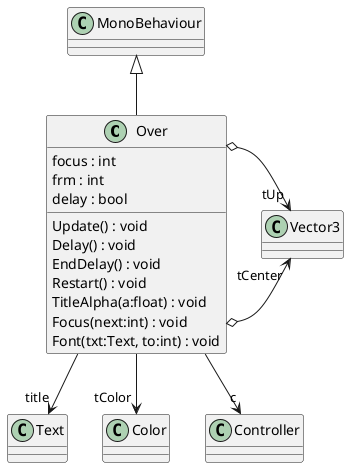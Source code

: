 @startuml
class Over {
    focus : int
    frm : int
    delay : bool
    Update() : void
    Delay() : void
    EndDelay() : void
    Restart() : void
    TitleAlpha(a:float) : void
    Focus(next:int) : void
    Font(txt:Text, to:int) : void
}
MonoBehaviour <|-- Over
Over --> "title" Text
Over --> "tColor" Color
Over o-> "tCenter" Vector3
Over o-> "tUp" Vector3
Over --> "c" Controller
@enduml
